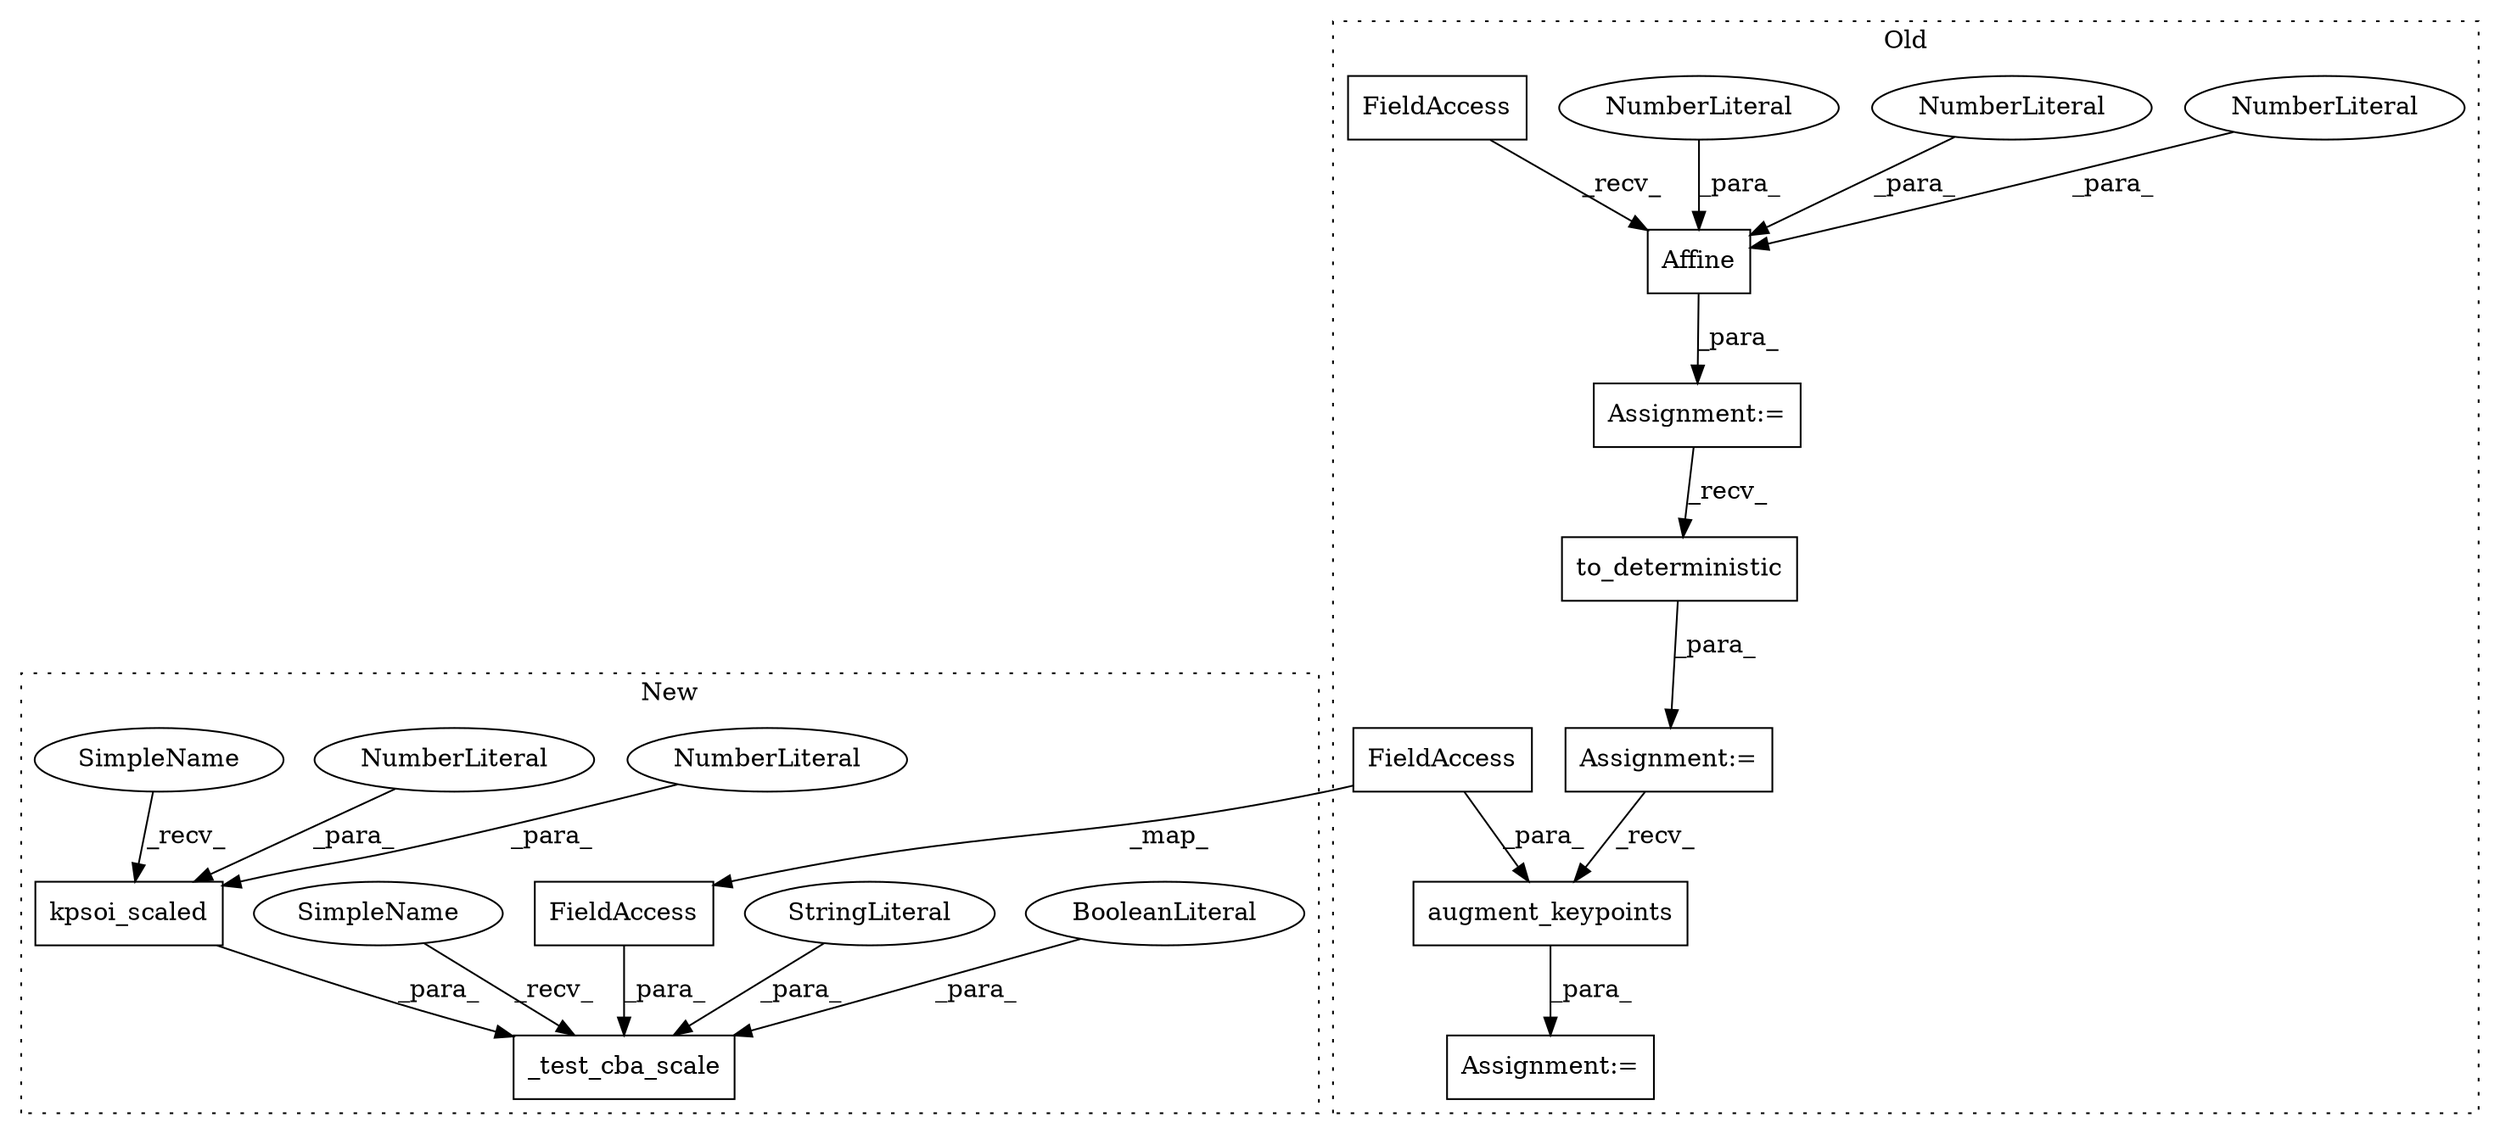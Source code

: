 digraph G {
subgraph cluster0 {
1 [label="Affine" a="32" s="16134,16151" l="7,1" shape="box"];
3 [label="NumberLiteral" a="34" s="16146" l="1" shape="ellipse"];
4 [label="NumberLiteral" a="34" s="16141" l="4" shape="ellipse"];
5 [label="NumberLiteral" a="34" s="16148" l="1" shape="ellipse"];
6 [label="augment_keypoints" a="32" s="16211,16239" l="18,1" shape="box"];
11 [label="FieldAccess" a="22" s="16116" l="17" shape="box"];
12 [label="Assignment:=" a="7" s="16202" l="1" shape="box"];
14 [label="Assignment:=" a="7" s="16115" l="1" shape="box"];
16 [label="FieldAccess" a="22" s="16229" l="10" shape="box"];
17 [label="Assignment:=" a="7" s="16165" l="1" shape="box"];
18 [label="to_deterministic" a="32" s="16170" l="18" shape="box"];
label = "Old";
style="dotted";
}
subgraph cluster1 {
2 [label="_test_cba_scale" a="32" s="18950,19035" l="16,1" shape="box"];
7 [label="BooleanLiteral" a="9" s="19031" l="4" shape="ellipse"];
8 [label="kpsoi_scaled" a="32" s="19007,19029" l="13,1" shape="box"];
9 [label="NumberLiteral" a="34" s="19020" l="4" shape="ellipse"];
10 [label="NumberLiteral" a="34" s="19025" l="4" shape="ellipse"];
13 [label="StringLiteral" a="45" s="18966" l="19" shape="ellipse"];
15 [label="FieldAccess" a="22" s="18991" l="10" shape="box"];
19 [label="SimpleName" a="42" s="18945" l="4" shape="ellipse"];
20 [label="SimpleName" a="42" s="19002" l="4" shape="ellipse"];
label = "New";
style="dotted";
}
1 -> 14 [label="_para_"];
3 -> 1 [label="_para_"];
4 -> 1 [label="_para_"];
5 -> 1 [label="_para_"];
6 -> 12 [label="_para_"];
7 -> 2 [label="_para_"];
8 -> 2 [label="_para_"];
9 -> 8 [label="_para_"];
10 -> 8 [label="_para_"];
11 -> 1 [label="_recv_"];
13 -> 2 [label="_para_"];
14 -> 18 [label="_recv_"];
15 -> 2 [label="_para_"];
16 -> 6 [label="_para_"];
16 -> 15 [label="_map_"];
17 -> 6 [label="_recv_"];
18 -> 17 [label="_para_"];
19 -> 2 [label="_recv_"];
20 -> 8 [label="_recv_"];
}